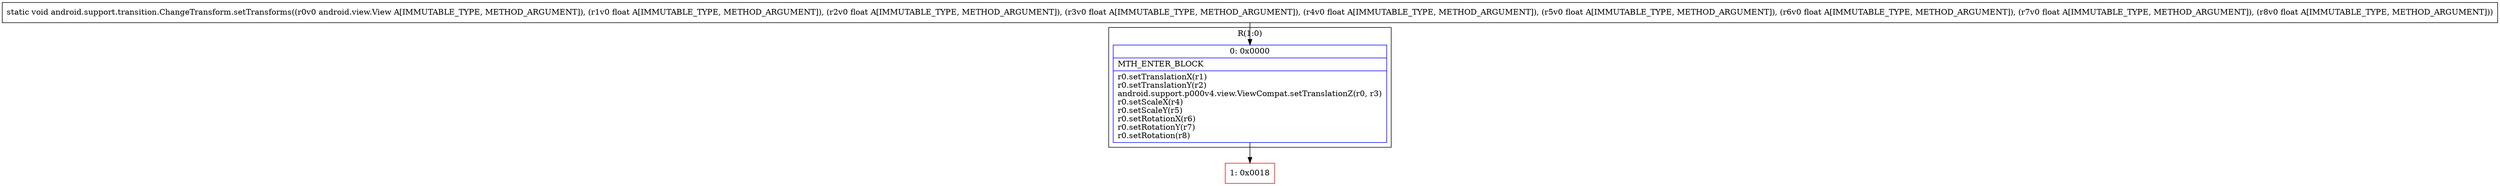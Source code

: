 digraph "CFG forandroid.support.transition.ChangeTransform.setTransforms(Landroid\/view\/View;FFFFFFFF)V" {
subgraph cluster_Region_509815598 {
label = "R(1:0)";
node [shape=record,color=blue];
Node_0 [shape=record,label="{0\:\ 0x0000|MTH_ENTER_BLOCK\l|r0.setTranslationX(r1)\lr0.setTranslationY(r2)\landroid.support.p000v4.view.ViewCompat.setTranslationZ(r0, r3)\lr0.setScaleX(r4)\lr0.setScaleY(r5)\lr0.setRotationX(r6)\lr0.setRotationY(r7)\lr0.setRotation(r8)\l}"];
}
Node_1 [shape=record,color=red,label="{1\:\ 0x0018}"];
MethodNode[shape=record,label="{static void android.support.transition.ChangeTransform.setTransforms((r0v0 android.view.View A[IMMUTABLE_TYPE, METHOD_ARGUMENT]), (r1v0 float A[IMMUTABLE_TYPE, METHOD_ARGUMENT]), (r2v0 float A[IMMUTABLE_TYPE, METHOD_ARGUMENT]), (r3v0 float A[IMMUTABLE_TYPE, METHOD_ARGUMENT]), (r4v0 float A[IMMUTABLE_TYPE, METHOD_ARGUMENT]), (r5v0 float A[IMMUTABLE_TYPE, METHOD_ARGUMENT]), (r6v0 float A[IMMUTABLE_TYPE, METHOD_ARGUMENT]), (r7v0 float A[IMMUTABLE_TYPE, METHOD_ARGUMENT]), (r8v0 float A[IMMUTABLE_TYPE, METHOD_ARGUMENT])) }"];
MethodNode -> Node_0;
Node_0 -> Node_1;
}

